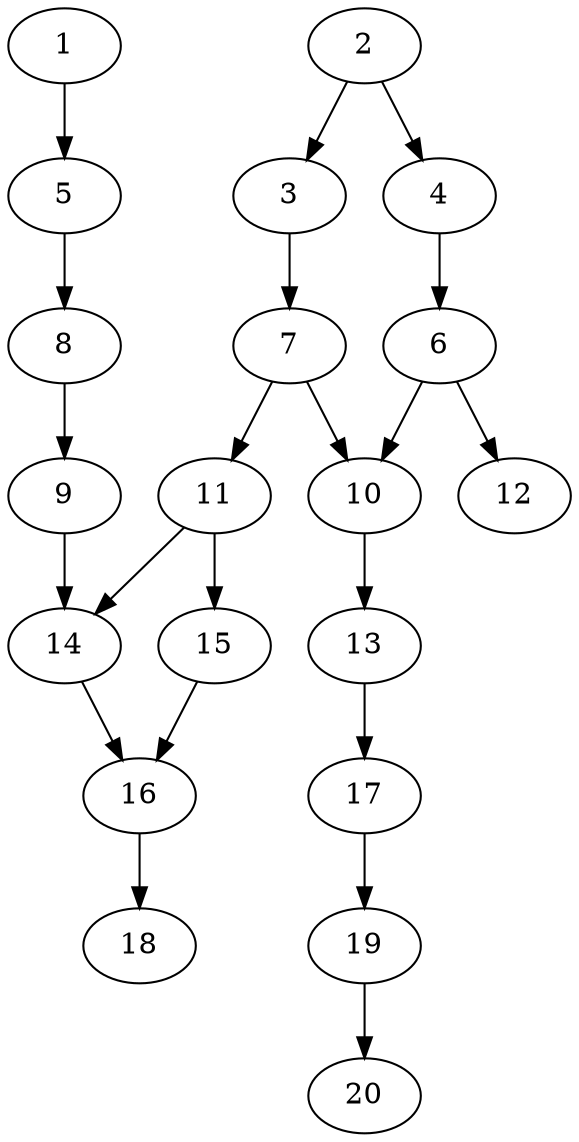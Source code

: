 // DAG automatically generated by daggen at Wed Jul 24 22:10:09 2019
// ./daggen --dot -n 20 --ccr 0.4 --fat 0.5 --regular 0.5 --density 0.5 --mindata 5242880 --maxdata 52428800 
digraph G {
  1 [size="101642240", alpha="0.05", expect_size="40656896"] 
  1 -> 5 [size ="40656896"]
  2 [size="105505280", alpha="0.03", expect_size="42202112"] 
  2 -> 3 [size ="42202112"]
  2 -> 4 [size ="42202112"]
  3 [size="108492800", alpha="0.02", expect_size="43397120"] 
  3 -> 7 [size ="43397120"]
  4 [size="129064960", alpha="0.19", expect_size="51625984"] 
  4 -> 6 [size ="51625984"]
  5 [size="48033280", alpha="0.06", expect_size="19213312"] 
  5 -> 8 [size ="19213312"]
  6 [size="91891200", alpha="0.20", expect_size="36756480"] 
  6 -> 10 [size ="36756480"]
  6 -> 12 [size ="36756480"]
  7 [size="64686080", alpha="0.01", expect_size="25874432"] 
  7 -> 10 [size ="25874432"]
  7 -> 11 [size ="25874432"]
  8 [size="30809600", alpha="0.04", expect_size="12323840"] 
  8 -> 9 [size ="12323840"]
  9 [size="72051200", alpha="0.15", expect_size="28820480"] 
  9 -> 14 [size ="28820480"]
  10 [size="127267840", alpha="0.16", expect_size="50907136"] 
  10 -> 13 [size ="50907136"]
  11 [size="46507520", alpha="0.18", expect_size="18603008"] 
  11 -> 14 [size ="18603008"]
  11 -> 15 [size ="18603008"]
  12 [size="78269440", alpha="0.09", expect_size="31307776"] 
  13 [size="97633280", alpha="0.17", expect_size="39053312"] 
  13 -> 17 [size ="39053312"]
  14 [size="108631040", alpha="0.15", expect_size="43452416"] 
  14 -> 16 [size ="43452416"]
  15 [size="100108800", alpha="0.11", expect_size="40043520"] 
  15 -> 16 [size ="40043520"]
  16 [size="16337920", alpha="0.11", expect_size="6535168"] 
  16 -> 18 [size ="6535168"]
  17 [size="15011840", alpha="0.10", expect_size="6004736"] 
  17 -> 19 [size ="6004736"]
  18 [size="21199360", alpha="0.19", expect_size="8479744"] 
  19 [size="44490240", alpha="0.12", expect_size="17796096"] 
  19 -> 20 [size ="17796096"]
  20 [size="16512000", alpha="0.07", expect_size="6604800"] 
}
